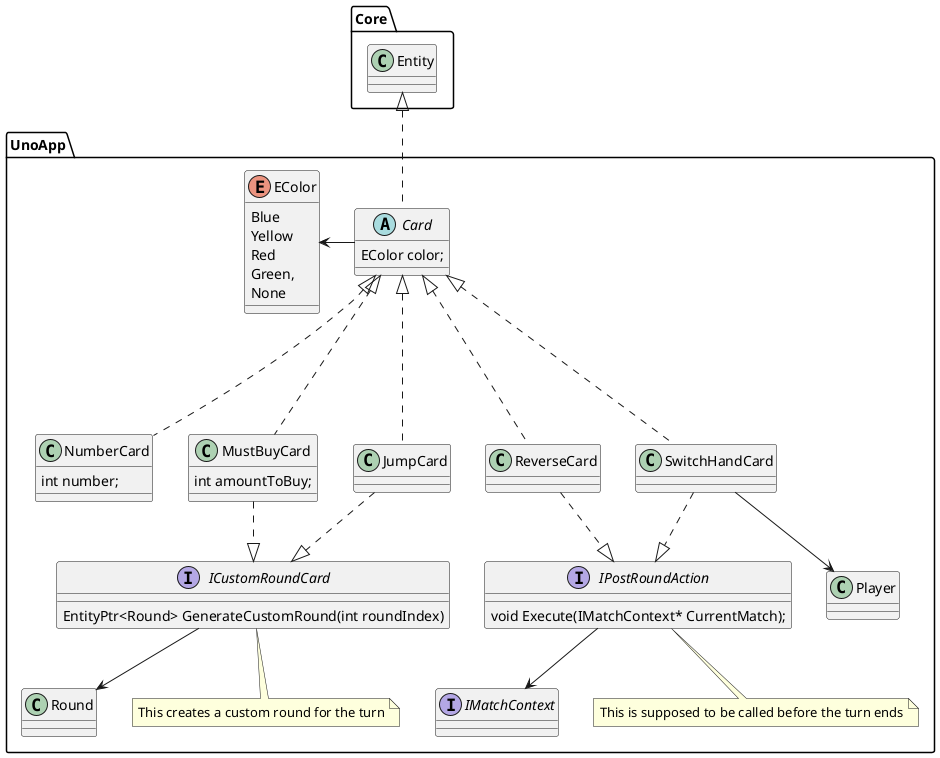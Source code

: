 @startuml
'https://plantuml.com/class-diagram

package Core{
    class Entity{
    }
}

package UnoApp{
    enum EColor{
        Blue
        Yellow
        Red
        Green,
        None
    }

    abstract class Card{
        EColor color;
    }

    class NumberCard{
        int number;
    }

    class MustBuyCard{
        int amountToBuy;
    }

    class ReverseCard{
    }

    class JumpCard{
    }
    
    class SwitchHandCard{
    }

    Entity <|.. Card
    EColor <- Card
    Card <|... NumberCard
    Card <|... MustBuyCard
    Card <|... ReverseCard
    Card <|... JumpCard
    Card <|... SwitchHandCard

    interface ICustomRoundCard{
        EntityPtr<Round> GenerateCustomRound(int roundIndex)
    }

    interface IPostRoundAction{    
        void Execute(IMatchContext* CurrentMatch);
    }
    
    interface IMatchContext{}

    MustBuyCard ..|> ICustomRoundCard
    JumpCard ..|> ICustomRoundCard
    ReverseCard ..|> IPostRoundAction
    SwitchHandCard ..|> IPostRoundAction

    ICustomRoundCard --> Round
    IPostRoundAction --> IMatchContext
    SwitchHandCard --> Player

    note bottom of IPostRoundAction : This is supposed to be called before the turn ends
    note bottom of ICustomRoundCard : This creates a custom round for the turn
}
@enduml